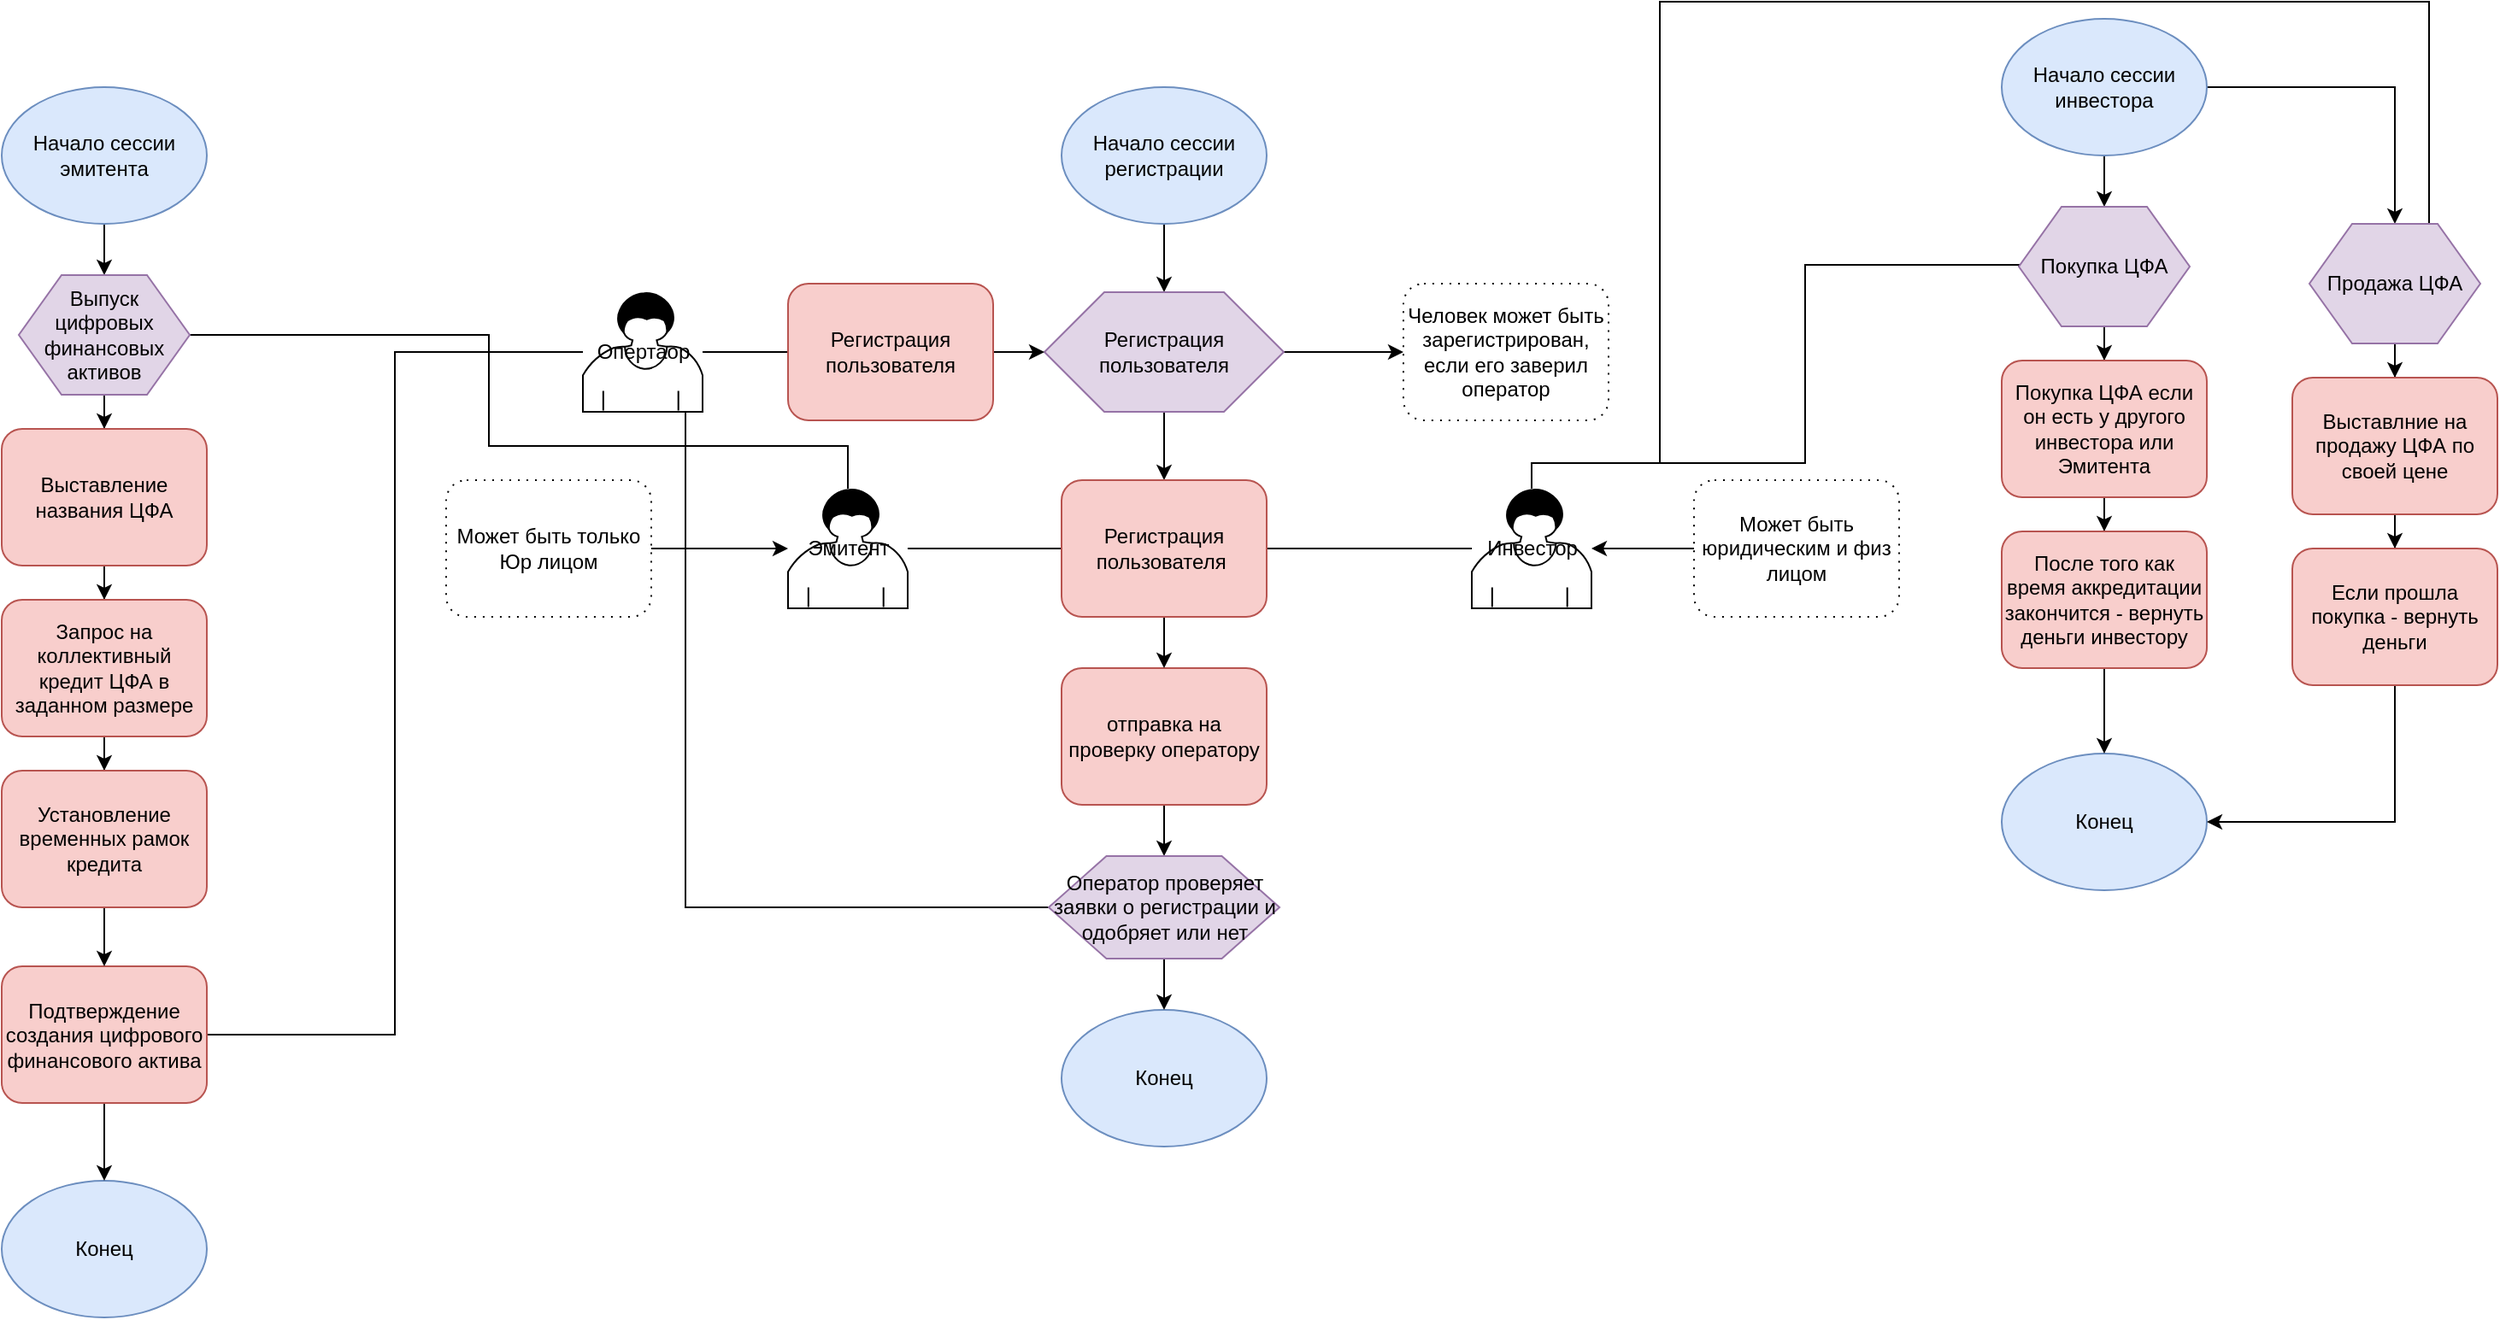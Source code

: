 <mxfile version="14.4.3" type="device"><diagram id="w-HOh9gUqjyzYEynlsNC" name="Страница 1"><mxGraphModel dx="2178" dy="851" grid="1" gridSize="10" guides="1" tooltips="1" connect="1" arrows="1" fold="1" page="1" pageScale="1" pageWidth="827" pageHeight="1169" math="0" shadow="0"><root><mxCell id="0"/><mxCell id="1" parent="0"/><mxCell id="cAx07f2kMJ8M4i_8ub5l-13" style="edgeStyle=orthogonalEdgeStyle;rounded=0;orthogonalLoop=1;jettySize=auto;html=1;" parent="1" source="cAx07f2kMJ8M4i_8ub5l-3" target="cAx07f2kMJ8M4i_8ub5l-8" edge="1"><mxGeometry relative="1" as="geometry"/></mxCell><mxCell id="cAx07f2kMJ8M4i_8ub5l-3" value="Начало сессии регистрации" style="ellipse;whiteSpace=wrap;html=1;fillColor=#dae8fc;strokeColor=#6c8ebf;" parent="1" vertex="1"><mxGeometry x="230" y="70" width="120" height="80" as="geometry"/></mxCell><mxCell id="cAx07f2kMJ8M4i_8ub5l-4" value="Конец" style="ellipse;whiteSpace=wrap;html=1;fillColor=#dae8fc;strokeColor=#6c8ebf;" parent="1" vertex="1"><mxGeometry x="230" y="610" width="120" height="80" as="geometry"/></mxCell><mxCell id="cAx07f2kMJ8M4i_8ub5l-10" style="edgeStyle=orthogonalEdgeStyle;rounded=0;orthogonalLoop=1;jettySize=auto;html=1;entryX=0;entryY=0.5;entryDx=0;entryDy=0;" parent="1" source="cAx07f2kMJ8M4i_8ub5l-8" target="cAx07f2kMJ8M4i_8ub5l-9" edge="1"><mxGeometry relative="1" as="geometry"/></mxCell><mxCell id="cAx07f2kMJ8M4i_8ub5l-25" style="edgeStyle=orthogonalEdgeStyle;rounded=0;orthogonalLoop=1;jettySize=auto;html=1;entryX=0.5;entryY=0;entryDx=0;entryDy=0;" parent="1" source="cAx07f2kMJ8M4i_8ub5l-8" target="cAx07f2kMJ8M4i_8ub5l-23" edge="1"><mxGeometry relative="1" as="geometry"/></mxCell><mxCell id="cAx07f2kMJ8M4i_8ub5l-8" value="Регистрация пользователя" style="shape=hexagon;html=1;whiteSpace=wrap;perimeter=hexagonPerimeter;rounded=0;fillColor=#e1d5e7;strokeColor=#9673a6;" parent="1" vertex="1"><mxGeometry x="220" y="190" width="140" height="70" as="geometry"/></mxCell><mxCell id="cAx07f2kMJ8M4i_8ub5l-9" value="Человек может быть зарегистрирован, если его заверил оператор" style="shape=ext;rounded=1;html=1;whiteSpace=wrap;dashed=1;dashPattern=1 4;" parent="1" vertex="1"><mxGeometry x="430" y="185" width="120" height="80" as="geometry"/></mxCell><mxCell id="cAx07f2kMJ8M4i_8ub5l-36" style="edgeStyle=orthogonalEdgeStyle;rounded=0;orthogonalLoop=1;jettySize=auto;html=1;entryX=0.5;entryY=0;entryDx=0;entryDy=0;" parent="1" source="cAx07f2kMJ8M4i_8ub5l-11" target="cAx07f2kMJ8M4i_8ub5l-35" edge="1"><mxGeometry relative="1" as="geometry"/></mxCell><mxCell id="cAx07f2kMJ8M4i_8ub5l-11" value="отправка на проверку оператору" style="shape=ext;rounded=1;html=1;whiteSpace=wrap;fillColor=#f8cecc;strokeColor=#b85450;" parent="1" vertex="1"><mxGeometry x="230" y="410" width="120" height="80" as="geometry"/></mxCell><mxCell id="cAx07f2kMJ8M4i_8ub5l-27" style="edgeStyle=orthogonalEdgeStyle;rounded=0;orthogonalLoop=1;jettySize=auto;html=1;entryX=0;entryY=0.5;entryDx=0;entryDy=0;endArrow=none;endFill=0;" parent="1" source="cAx07f2kMJ8M4i_8ub5l-15" target="cAx07f2kMJ8M4i_8ub5l-23" edge="1"><mxGeometry relative="1" as="geometry"/></mxCell><mxCell id="cAx07f2kMJ8M4i_8ub5l-48" style="edgeStyle=orthogonalEdgeStyle;rounded=0;orthogonalLoop=1;jettySize=auto;html=1;entryX=1;entryY=0.5;entryDx=0;entryDy=0;endArrow=none;endFill=0;" parent="1" source="cAx07f2kMJ8M4i_8ub5l-15" target="cAx07f2kMJ8M4i_8ub5l-44" edge="1"><mxGeometry relative="1" as="geometry"><Array as="points"><mxPoint x="105" y="280"/><mxPoint x="-105" y="280"/><mxPoint x="-105" y="215"/></Array></mxGeometry></mxCell><mxCell id="cAx07f2kMJ8M4i_8ub5l-15" value="Эмитент" style="shape=mxgraph.bpmn.user_task;html=1;outlineConnect=0;" parent="1" vertex="1"><mxGeometry x="70" y="305" width="70" height="70" as="geometry"/></mxCell><mxCell id="cAx07f2kMJ8M4i_8ub5l-29" style="edgeStyle=orthogonalEdgeStyle;rounded=0;orthogonalLoop=1;jettySize=auto;html=1;entryX=1;entryY=0.5;entryDx=0;entryDy=0;endArrow=none;endFill=0;" parent="1" source="cAx07f2kMJ8M4i_8ub5l-16" target="cAx07f2kMJ8M4i_8ub5l-23" edge="1"><mxGeometry relative="1" as="geometry"/></mxCell><mxCell id="49B6RPFz7HIdOWPk2mtZ-22" style="edgeStyle=orthogonalEdgeStyle;rounded=0;orthogonalLoop=1;jettySize=auto;html=1;entryX=0;entryY=0.5;entryDx=0;entryDy=0;endArrow=none;endFill=0;" edge="1" parent="1" source="cAx07f2kMJ8M4i_8ub5l-16" target="49B6RPFz7HIdOWPk2mtZ-5"><mxGeometry relative="1" as="geometry"><Array as="points"><mxPoint x="505" y="290"/><mxPoint x="665" y="290"/><mxPoint x="665" y="174"/></Array></mxGeometry></mxCell><mxCell id="49B6RPFz7HIdOWPk2mtZ-23" style="edgeStyle=orthogonalEdgeStyle;rounded=0;orthogonalLoop=1;jettySize=auto;html=1;entryX=0.375;entryY=0;entryDx=0;entryDy=0;endArrow=none;endFill=0;" edge="1" parent="1" source="cAx07f2kMJ8M4i_8ub5l-16" target="49B6RPFz7HIdOWPk2mtZ-14"><mxGeometry relative="1" as="geometry"><Array as="points"><mxPoint x="505" y="290"/><mxPoint x="580" y="290"/><mxPoint x="580" y="20"/><mxPoint x="1030" y="20"/><mxPoint x="1030" y="150"/></Array></mxGeometry></mxCell><mxCell id="cAx07f2kMJ8M4i_8ub5l-16" value="Инвестор" style="shape=mxgraph.bpmn.user_task;html=1;outlineConnect=0;" parent="1" vertex="1"><mxGeometry x="470" y="305" width="70" height="70" as="geometry"/></mxCell><mxCell id="cAx07f2kMJ8M4i_8ub5l-21" style="edgeStyle=orthogonalEdgeStyle;rounded=0;orthogonalLoop=1;jettySize=auto;html=1;entryX=0;entryY=0.5;entryDx=0;entryDy=0;endArrow=none;endFill=0;" parent="1" source="cAx07f2kMJ8M4i_8ub5l-18" target="cAx07f2kMJ8M4i_8ub5l-20" edge="1"><mxGeometry relative="1" as="geometry"/></mxCell><mxCell id="cAx07f2kMJ8M4i_8ub5l-37" style="edgeStyle=orthogonalEdgeStyle;rounded=0;orthogonalLoop=1;jettySize=auto;html=1;entryX=0;entryY=0.5;entryDx=0;entryDy=0;endArrow=none;endFill=0;" parent="1" source="cAx07f2kMJ8M4i_8ub5l-18" target="cAx07f2kMJ8M4i_8ub5l-35" edge="1"><mxGeometry relative="1" as="geometry"><Array as="points"><mxPoint x="10" y="550"/></Array></mxGeometry></mxCell><mxCell id="cAx07f2kMJ8M4i_8ub5l-47" style="edgeStyle=orthogonalEdgeStyle;rounded=0;orthogonalLoop=1;jettySize=auto;html=1;entryX=1;entryY=0.5;entryDx=0;entryDy=0;endArrow=none;endFill=0;" parent="1" source="cAx07f2kMJ8M4i_8ub5l-18" target="cAx07f2kMJ8M4i_8ub5l-46" edge="1"><mxGeometry relative="1" as="geometry"/></mxCell><mxCell id="cAx07f2kMJ8M4i_8ub5l-18" value="Опертаор" style="shape=mxgraph.bpmn.user_task;html=1;outlineConnect=0;" parent="1" vertex="1"><mxGeometry x="-50" y="190" width="70" height="70" as="geometry"/></mxCell><mxCell id="cAx07f2kMJ8M4i_8ub5l-22" style="edgeStyle=orthogonalEdgeStyle;rounded=0;orthogonalLoop=1;jettySize=auto;html=1;entryX=0;entryY=0.5;entryDx=0;entryDy=0;" parent="1" source="cAx07f2kMJ8M4i_8ub5l-20" target="cAx07f2kMJ8M4i_8ub5l-8" edge="1"><mxGeometry relative="1" as="geometry"/></mxCell><mxCell id="cAx07f2kMJ8M4i_8ub5l-20" value="Регистрация пользователя" style="shape=ext;rounded=1;html=1;whiteSpace=wrap;fillColor=#f8cecc;strokeColor=#b85450;" parent="1" vertex="1"><mxGeometry x="70" y="185" width="120" height="80" as="geometry"/></mxCell><mxCell id="cAx07f2kMJ8M4i_8ub5l-26" style="edgeStyle=orthogonalEdgeStyle;rounded=0;orthogonalLoop=1;jettySize=auto;html=1;entryX=0.5;entryY=0;entryDx=0;entryDy=0;" parent="1" source="cAx07f2kMJ8M4i_8ub5l-23" target="cAx07f2kMJ8M4i_8ub5l-11" edge="1"><mxGeometry relative="1" as="geometry"/></mxCell><mxCell id="cAx07f2kMJ8M4i_8ub5l-23" value="Регистрация пользователя&amp;nbsp;" style="shape=ext;rounded=1;html=1;whiteSpace=wrap;fillColor=#f8cecc;strokeColor=#b85450;" parent="1" vertex="1"><mxGeometry x="230" y="300" width="120" height="80" as="geometry"/></mxCell><mxCell id="cAx07f2kMJ8M4i_8ub5l-33" style="edgeStyle=orthogonalEdgeStyle;rounded=0;orthogonalLoop=1;jettySize=auto;html=1;" parent="1" source="cAx07f2kMJ8M4i_8ub5l-30" target="cAx07f2kMJ8M4i_8ub5l-15" edge="1"><mxGeometry relative="1" as="geometry"/></mxCell><mxCell id="cAx07f2kMJ8M4i_8ub5l-30" value="Может быть только Юр лицом" style="shape=ext;rounded=1;html=1;whiteSpace=wrap;dashed=1;dashPattern=1 4;" parent="1" vertex="1"><mxGeometry x="-130" y="300" width="120" height="80" as="geometry"/></mxCell><mxCell id="cAx07f2kMJ8M4i_8ub5l-32" style="edgeStyle=orthogonalEdgeStyle;rounded=0;orthogonalLoop=1;jettySize=auto;html=1;" parent="1" source="cAx07f2kMJ8M4i_8ub5l-31" target="cAx07f2kMJ8M4i_8ub5l-16" edge="1"><mxGeometry relative="1" as="geometry"/></mxCell><mxCell id="cAx07f2kMJ8M4i_8ub5l-31" value="Может быть юридическим и физ лицом" style="shape=ext;rounded=1;html=1;whiteSpace=wrap;dashed=1;dashPattern=1 4;" parent="1" vertex="1"><mxGeometry x="600" y="300" width="120" height="80" as="geometry"/></mxCell><mxCell id="cAx07f2kMJ8M4i_8ub5l-38" style="edgeStyle=orthogonalEdgeStyle;rounded=0;orthogonalLoop=1;jettySize=auto;html=1;entryX=0.5;entryY=0;entryDx=0;entryDy=0;endArrow=classic;endFill=1;" parent="1" source="cAx07f2kMJ8M4i_8ub5l-35" target="cAx07f2kMJ8M4i_8ub5l-4" edge="1"><mxGeometry relative="1" as="geometry"/></mxCell><mxCell id="cAx07f2kMJ8M4i_8ub5l-35" value="Оператор проверяет заявки о регистрации и одобряет или нет" style="shape=hexagon;html=1;whiteSpace=wrap;perimeter=hexagonPerimeter;rounded=0;fillColor=#e1d5e7;strokeColor=#9673a6;" parent="1" vertex="1"><mxGeometry x="222.5" y="520" width="135" height="60" as="geometry"/></mxCell><mxCell id="cAx07f2kMJ8M4i_8ub5l-45" style="edgeStyle=orthogonalEdgeStyle;rounded=0;orthogonalLoop=1;jettySize=auto;html=1;entryX=0.5;entryY=0;entryDx=0;entryDy=0;endArrow=classic;endFill=1;" parent="1" source="cAx07f2kMJ8M4i_8ub5l-39" target="cAx07f2kMJ8M4i_8ub5l-44" edge="1"><mxGeometry relative="1" as="geometry"/></mxCell><mxCell id="cAx07f2kMJ8M4i_8ub5l-39" value="Начало сессии эмитента" style="ellipse;whiteSpace=wrap;html=1;fillColor=#dae8fc;strokeColor=#6c8ebf;" parent="1" vertex="1"><mxGeometry x="-390" y="70" width="120" height="80" as="geometry"/></mxCell><mxCell id="cAx07f2kMJ8M4i_8ub5l-40" value="Конец" style="ellipse;whiteSpace=wrap;html=1;fillColor=#dae8fc;strokeColor=#6c8ebf;" parent="1" vertex="1"><mxGeometry x="-390" y="710" width="120" height="80" as="geometry"/></mxCell><mxCell id="cAx07f2kMJ8M4i_8ub5l-52" style="edgeStyle=orthogonalEdgeStyle;rounded=0;orthogonalLoop=1;jettySize=auto;html=1;endArrow=classic;endFill=1;" parent="1" source="cAx07f2kMJ8M4i_8ub5l-44" target="cAx07f2kMJ8M4i_8ub5l-50" edge="1"><mxGeometry relative="1" as="geometry"/></mxCell><mxCell id="cAx07f2kMJ8M4i_8ub5l-44" value="Выпуск цифровых финансовых активов" style="shape=hexagon;html=1;whiteSpace=wrap;perimeter=hexagonPerimeter;rounded=0;fillColor=#e1d5e7;strokeColor=#9673a6;" parent="1" vertex="1"><mxGeometry x="-380" y="180" width="100" height="70" as="geometry"/></mxCell><mxCell id="cAx07f2kMJ8M4i_8ub5l-58" style="edgeStyle=orthogonalEdgeStyle;rounded=0;orthogonalLoop=1;jettySize=auto;html=1;endArrow=classic;endFill=1;" parent="1" source="cAx07f2kMJ8M4i_8ub5l-46" target="cAx07f2kMJ8M4i_8ub5l-40" edge="1"><mxGeometry relative="1" as="geometry"/></mxCell><mxCell id="cAx07f2kMJ8M4i_8ub5l-46" value="Подтверждение создания цифрового финансового актива" style="shape=ext;rounded=1;html=1;whiteSpace=wrap;fontFamily=Helvetica;fontSize=12;align=center;strokeColor=#b85450;fillColor=#f8cecc;" parent="1" vertex="1"><mxGeometry x="-390" y="584.5" width="120" height="80" as="geometry"/></mxCell><mxCell id="cAx07f2kMJ8M4i_8ub5l-53" style="edgeStyle=orthogonalEdgeStyle;rounded=0;orthogonalLoop=1;jettySize=auto;html=1;endArrow=classic;endFill=1;" parent="1" source="cAx07f2kMJ8M4i_8ub5l-50" target="cAx07f2kMJ8M4i_8ub5l-51" edge="1"><mxGeometry relative="1" as="geometry"/></mxCell><mxCell id="cAx07f2kMJ8M4i_8ub5l-50" value="Выставление названия ЦФА" style="shape=ext;rounded=1;html=1;whiteSpace=wrap;fillColor=#f8cecc;strokeColor=#b85450;" parent="1" vertex="1"><mxGeometry x="-390" y="270" width="120" height="80" as="geometry"/></mxCell><mxCell id="cAx07f2kMJ8M4i_8ub5l-56" style="edgeStyle=orthogonalEdgeStyle;rounded=0;orthogonalLoop=1;jettySize=auto;html=1;entryX=0.5;entryY=0;entryDx=0;entryDy=0;endArrow=classic;endFill=1;" parent="1" source="cAx07f2kMJ8M4i_8ub5l-51" target="cAx07f2kMJ8M4i_8ub5l-55" edge="1"><mxGeometry relative="1" as="geometry"/></mxCell><mxCell id="cAx07f2kMJ8M4i_8ub5l-51" value="Запрос на коллективный кредит ЦФА в заданном размере" style="shape=ext;rounded=1;html=1;whiteSpace=wrap;fillColor=#f8cecc;strokeColor=#b85450;" parent="1" vertex="1"><mxGeometry x="-390" y="370" width="120" height="80" as="geometry"/></mxCell><mxCell id="cAx07f2kMJ8M4i_8ub5l-57" style="edgeStyle=orthogonalEdgeStyle;rounded=0;orthogonalLoop=1;jettySize=auto;html=1;endArrow=classic;endFill=1;" parent="1" source="cAx07f2kMJ8M4i_8ub5l-55" target="cAx07f2kMJ8M4i_8ub5l-46" edge="1"><mxGeometry relative="1" as="geometry"/></mxCell><mxCell id="cAx07f2kMJ8M4i_8ub5l-55" value="Установление временных рамок кредита" style="shape=ext;rounded=1;html=1;whiteSpace=wrap;fillColor=#f8cecc;strokeColor=#b85450;" parent="1" vertex="1"><mxGeometry x="-390" y="470" width="120" height="80" as="geometry"/></mxCell><mxCell id="49B6RPFz7HIdOWPk2mtZ-1" style="edgeStyle=orthogonalEdgeStyle;rounded=0;orthogonalLoop=1;jettySize=auto;html=1;entryX=0.5;entryY=0;entryDx=0;entryDy=0;endArrow=classic;endFill=1;" edge="1" parent="1" source="49B6RPFz7HIdOWPk2mtZ-2" target="49B6RPFz7HIdOWPk2mtZ-5"><mxGeometry relative="1" as="geometry"/></mxCell><mxCell id="49B6RPFz7HIdOWPk2mtZ-15" style="edgeStyle=orthogonalEdgeStyle;rounded=0;orthogonalLoop=1;jettySize=auto;html=1;entryX=0.5;entryY=0;entryDx=0;entryDy=0;endArrow=classic;endFill=1;" edge="1" parent="1" source="49B6RPFz7HIdOWPk2mtZ-2" target="49B6RPFz7HIdOWPk2mtZ-14"><mxGeometry relative="1" as="geometry"/></mxCell><mxCell id="49B6RPFz7HIdOWPk2mtZ-2" value="Начало сессии инвестора" style="ellipse;whiteSpace=wrap;html=1;fillColor=#dae8fc;strokeColor=#6c8ebf;" vertex="1" parent="1"><mxGeometry x="780" y="30" width="120" height="80" as="geometry"/></mxCell><mxCell id="49B6RPFz7HIdOWPk2mtZ-3" value="Конец" style="ellipse;whiteSpace=wrap;html=1;fillColor=#dae8fc;strokeColor=#6c8ebf;" vertex="1" parent="1"><mxGeometry x="780" y="460" width="120" height="80" as="geometry"/></mxCell><mxCell id="49B6RPFz7HIdOWPk2mtZ-4" style="edgeStyle=orthogonalEdgeStyle;rounded=0;orthogonalLoop=1;jettySize=auto;html=1;endArrow=classic;endFill=1;" edge="1" parent="1" source="49B6RPFz7HIdOWPk2mtZ-5" target="49B6RPFz7HIdOWPk2mtZ-9"><mxGeometry relative="1" as="geometry"/></mxCell><mxCell id="49B6RPFz7HIdOWPk2mtZ-5" value="Покупка ЦФА" style="shape=hexagon;html=1;whiteSpace=wrap;perimeter=hexagonPerimeter;rounded=0;fillColor=#e1d5e7;strokeColor=#9673a6;" vertex="1" parent="1"><mxGeometry x="790" y="140" width="100" height="70" as="geometry"/></mxCell><mxCell id="49B6RPFz7HIdOWPk2mtZ-8" style="edgeStyle=orthogonalEdgeStyle;rounded=0;orthogonalLoop=1;jettySize=auto;html=1;endArrow=classic;endFill=1;" edge="1" parent="1" source="49B6RPFz7HIdOWPk2mtZ-9" target="49B6RPFz7HIdOWPk2mtZ-11"><mxGeometry relative="1" as="geometry"/></mxCell><mxCell id="49B6RPFz7HIdOWPk2mtZ-9" value="Покупка ЦФА если он есть у другого инвестора или Эмитента" style="shape=ext;rounded=1;html=1;whiteSpace=wrap;fillColor=#f8cecc;strokeColor=#b85450;" vertex="1" parent="1"><mxGeometry x="780" y="230" width="120" height="80" as="geometry"/></mxCell><mxCell id="49B6RPFz7HIdOWPk2mtZ-16" style="edgeStyle=orthogonalEdgeStyle;rounded=0;orthogonalLoop=1;jettySize=auto;html=1;entryX=0.5;entryY=0;entryDx=0;entryDy=0;endArrow=classic;endFill=1;" edge="1" parent="1" source="49B6RPFz7HIdOWPk2mtZ-11" target="49B6RPFz7HIdOWPk2mtZ-3"><mxGeometry relative="1" as="geometry"/></mxCell><mxCell id="49B6RPFz7HIdOWPk2mtZ-11" value="После того как время аккредитации закончится - вернуть деньги инвестору" style="shape=ext;rounded=1;html=1;whiteSpace=wrap;fillColor=#f8cecc;strokeColor=#b85450;" vertex="1" parent="1"><mxGeometry x="780" y="330" width="120" height="80" as="geometry"/></mxCell><mxCell id="49B6RPFz7HIdOWPk2mtZ-18" style="edgeStyle=orthogonalEdgeStyle;rounded=0;orthogonalLoop=1;jettySize=auto;html=1;entryX=0.5;entryY=0;entryDx=0;entryDy=0;endArrow=classic;endFill=1;" edge="1" parent="1" source="49B6RPFz7HIdOWPk2mtZ-14" target="49B6RPFz7HIdOWPk2mtZ-17"><mxGeometry relative="1" as="geometry"/></mxCell><mxCell id="49B6RPFz7HIdOWPk2mtZ-14" value="Продажа ЦФА" style="shape=hexagon;html=1;whiteSpace=wrap;perimeter=hexagonPerimeter;rounded=0;fillColor=#e1d5e7;strokeColor=#9673a6;" vertex="1" parent="1"><mxGeometry x="960" y="150" width="100" height="70" as="geometry"/></mxCell><mxCell id="49B6RPFz7HIdOWPk2mtZ-20" style="edgeStyle=orthogonalEdgeStyle;rounded=0;orthogonalLoop=1;jettySize=auto;html=1;entryX=0.5;entryY=0;entryDx=0;entryDy=0;endArrow=classic;endFill=1;" edge="1" parent="1" source="49B6RPFz7HIdOWPk2mtZ-17" target="49B6RPFz7HIdOWPk2mtZ-19"><mxGeometry relative="1" as="geometry"/></mxCell><mxCell id="49B6RPFz7HIdOWPk2mtZ-17" value="Выставлние на продажу ЦФА по своей цене" style="shape=ext;rounded=1;html=1;whiteSpace=wrap;fillColor=#f8cecc;strokeColor=#b85450;" vertex="1" parent="1"><mxGeometry x="950" y="240" width="120" height="80" as="geometry"/></mxCell><mxCell id="49B6RPFz7HIdOWPk2mtZ-21" style="edgeStyle=orthogonalEdgeStyle;rounded=0;orthogonalLoop=1;jettySize=auto;html=1;endArrow=classic;endFill=1;" edge="1" parent="1" source="49B6RPFz7HIdOWPk2mtZ-19" target="49B6RPFz7HIdOWPk2mtZ-3"><mxGeometry relative="1" as="geometry"><Array as="points"><mxPoint x="1010" y="500"/></Array></mxGeometry></mxCell><mxCell id="49B6RPFz7HIdOWPk2mtZ-19" value="Если прошла покупка - вернуть деньги" style="shape=ext;rounded=1;html=1;whiteSpace=wrap;fillColor=#f8cecc;strokeColor=#b85450;" vertex="1" parent="1"><mxGeometry x="950" y="340" width="120" height="80" as="geometry"/></mxCell></root></mxGraphModel></diagram></mxfile>